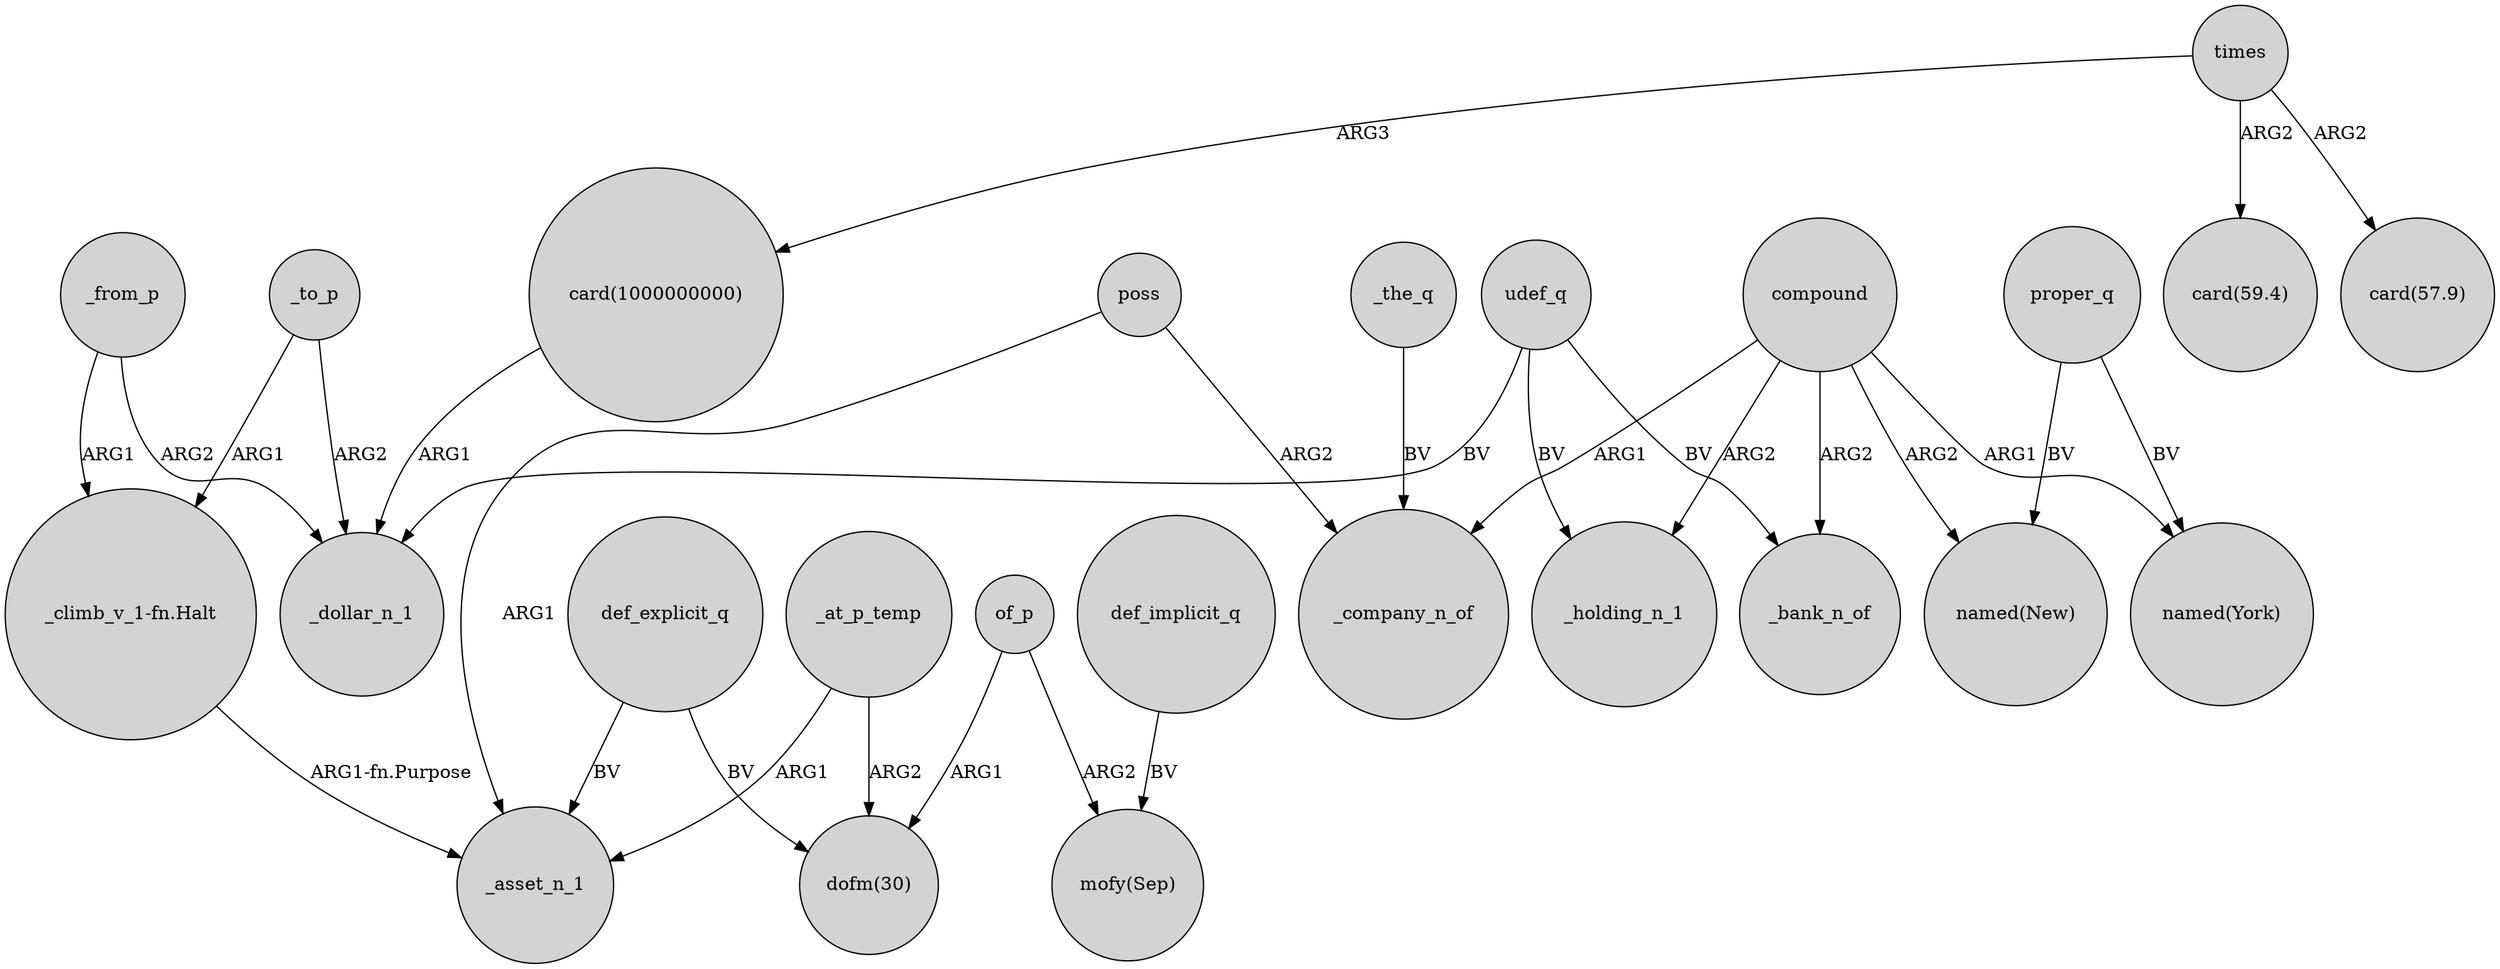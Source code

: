 digraph {
	node [shape=circle style=filled]
	"card(1000000000)" -> _dollar_n_1 [label=ARG1]
	_to_p -> "_climb_v_1-fn.Halt" [label=ARG1]
	udef_q -> _holding_n_1 [label=BV]
	def_explicit_q -> _asset_n_1 [label=BV]
	compound -> "named(New)" [label=ARG2]
	_at_p_temp -> "dofm(30)" [label=ARG2]
	_from_p -> _dollar_n_1 [label=ARG2]
	proper_q -> "named(New)" [label=BV]
	def_implicit_q -> "mofy(Sep)" [label=BV]
	udef_q -> _bank_n_of [label=BV]
	compound -> _company_n_of [label=ARG1]
	_to_p -> _dollar_n_1 [label=ARG2]
	times -> "card(59.4)" [label=ARG2]
	def_explicit_q -> "dofm(30)" [label=BV]
	times -> "card(1000000000)" [label=ARG3]
	of_p -> "mofy(Sep)" [label=ARG2]
	_at_p_temp -> _asset_n_1 [label=ARG1]
	proper_q -> "named(York)" [label=BV]
	poss -> _asset_n_1 [label=ARG1]
	"_climb_v_1-fn.Halt" -> _asset_n_1 [label="ARG1-fn.Purpose"]
	poss -> _company_n_of [label=ARG2]
	compound -> _holding_n_1 [label=ARG2]
	udef_q -> _dollar_n_1 [label=BV]
	of_p -> "dofm(30)" [label=ARG1]
	times -> "card(57.9)" [label=ARG2]
	compound -> "named(York)" [label=ARG1]
	_from_p -> "_climb_v_1-fn.Halt" [label=ARG1]
	_the_q -> _company_n_of [label=BV]
	compound -> _bank_n_of [label=ARG2]
}
